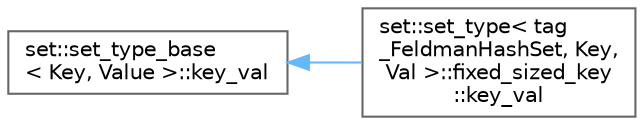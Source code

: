 digraph "类继承关系图"
{
 // LATEX_PDF_SIZE
  bgcolor="transparent";
  edge [fontname=Helvetica,fontsize=10,labelfontname=Helvetica,labelfontsize=10];
  node [fontname=Helvetica,fontsize=10,shape=box,height=0.2,width=0.4];
  rankdir="LR";
  Node0 [id="Node000000",label="set::set_type_base\l\< Key, Value \>::key_val",height=0.2,width=0.4,color="grey40", fillcolor="white", style="filled",URL="$structset_1_1set__type__base_1_1key__val.html",tooltip=" "];
  Node0 -> Node1 [id="edge5904_Node000000_Node000001",dir="back",color="steelblue1",style="solid",tooltip=" "];
  Node1 [id="Node000001",label="set::set_type\< tag\l_FeldmanHashSet, Key,\l Val \>::fixed_sized_key\l::key_val",height=0.2,width=0.4,color="grey40", fillcolor="white", style="filled",URL="$structset_1_1set__type_3_01tag___feldman_hash_set_00_01_key_00_01_val_01_4_1_1fixed__sized__key_1_1key__val.html",tooltip=" "];
}
